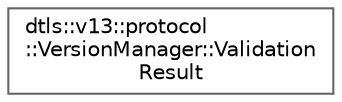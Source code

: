 digraph "Graphical Class Hierarchy"
{
 // LATEX_PDF_SIZE
  bgcolor="transparent";
  edge [fontname=Helvetica,fontsize=10,labelfontname=Helvetica,labelfontsize=10];
  node [fontname=Helvetica,fontsize=10,shape=box,height=0.2,width=0.4];
  rankdir="LR";
  Node0 [id="Node000000",label="dtls::v13::protocol\l::VersionManager::Validation\lResult",height=0.2,width=0.4,color="grey40", fillcolor="white", style="filled",URL="$structdtls_1_1v13_1_1protocol_1_1VersionManager_1_1ValidationResult.html",tooltip="Version validation and error handling."];
}
